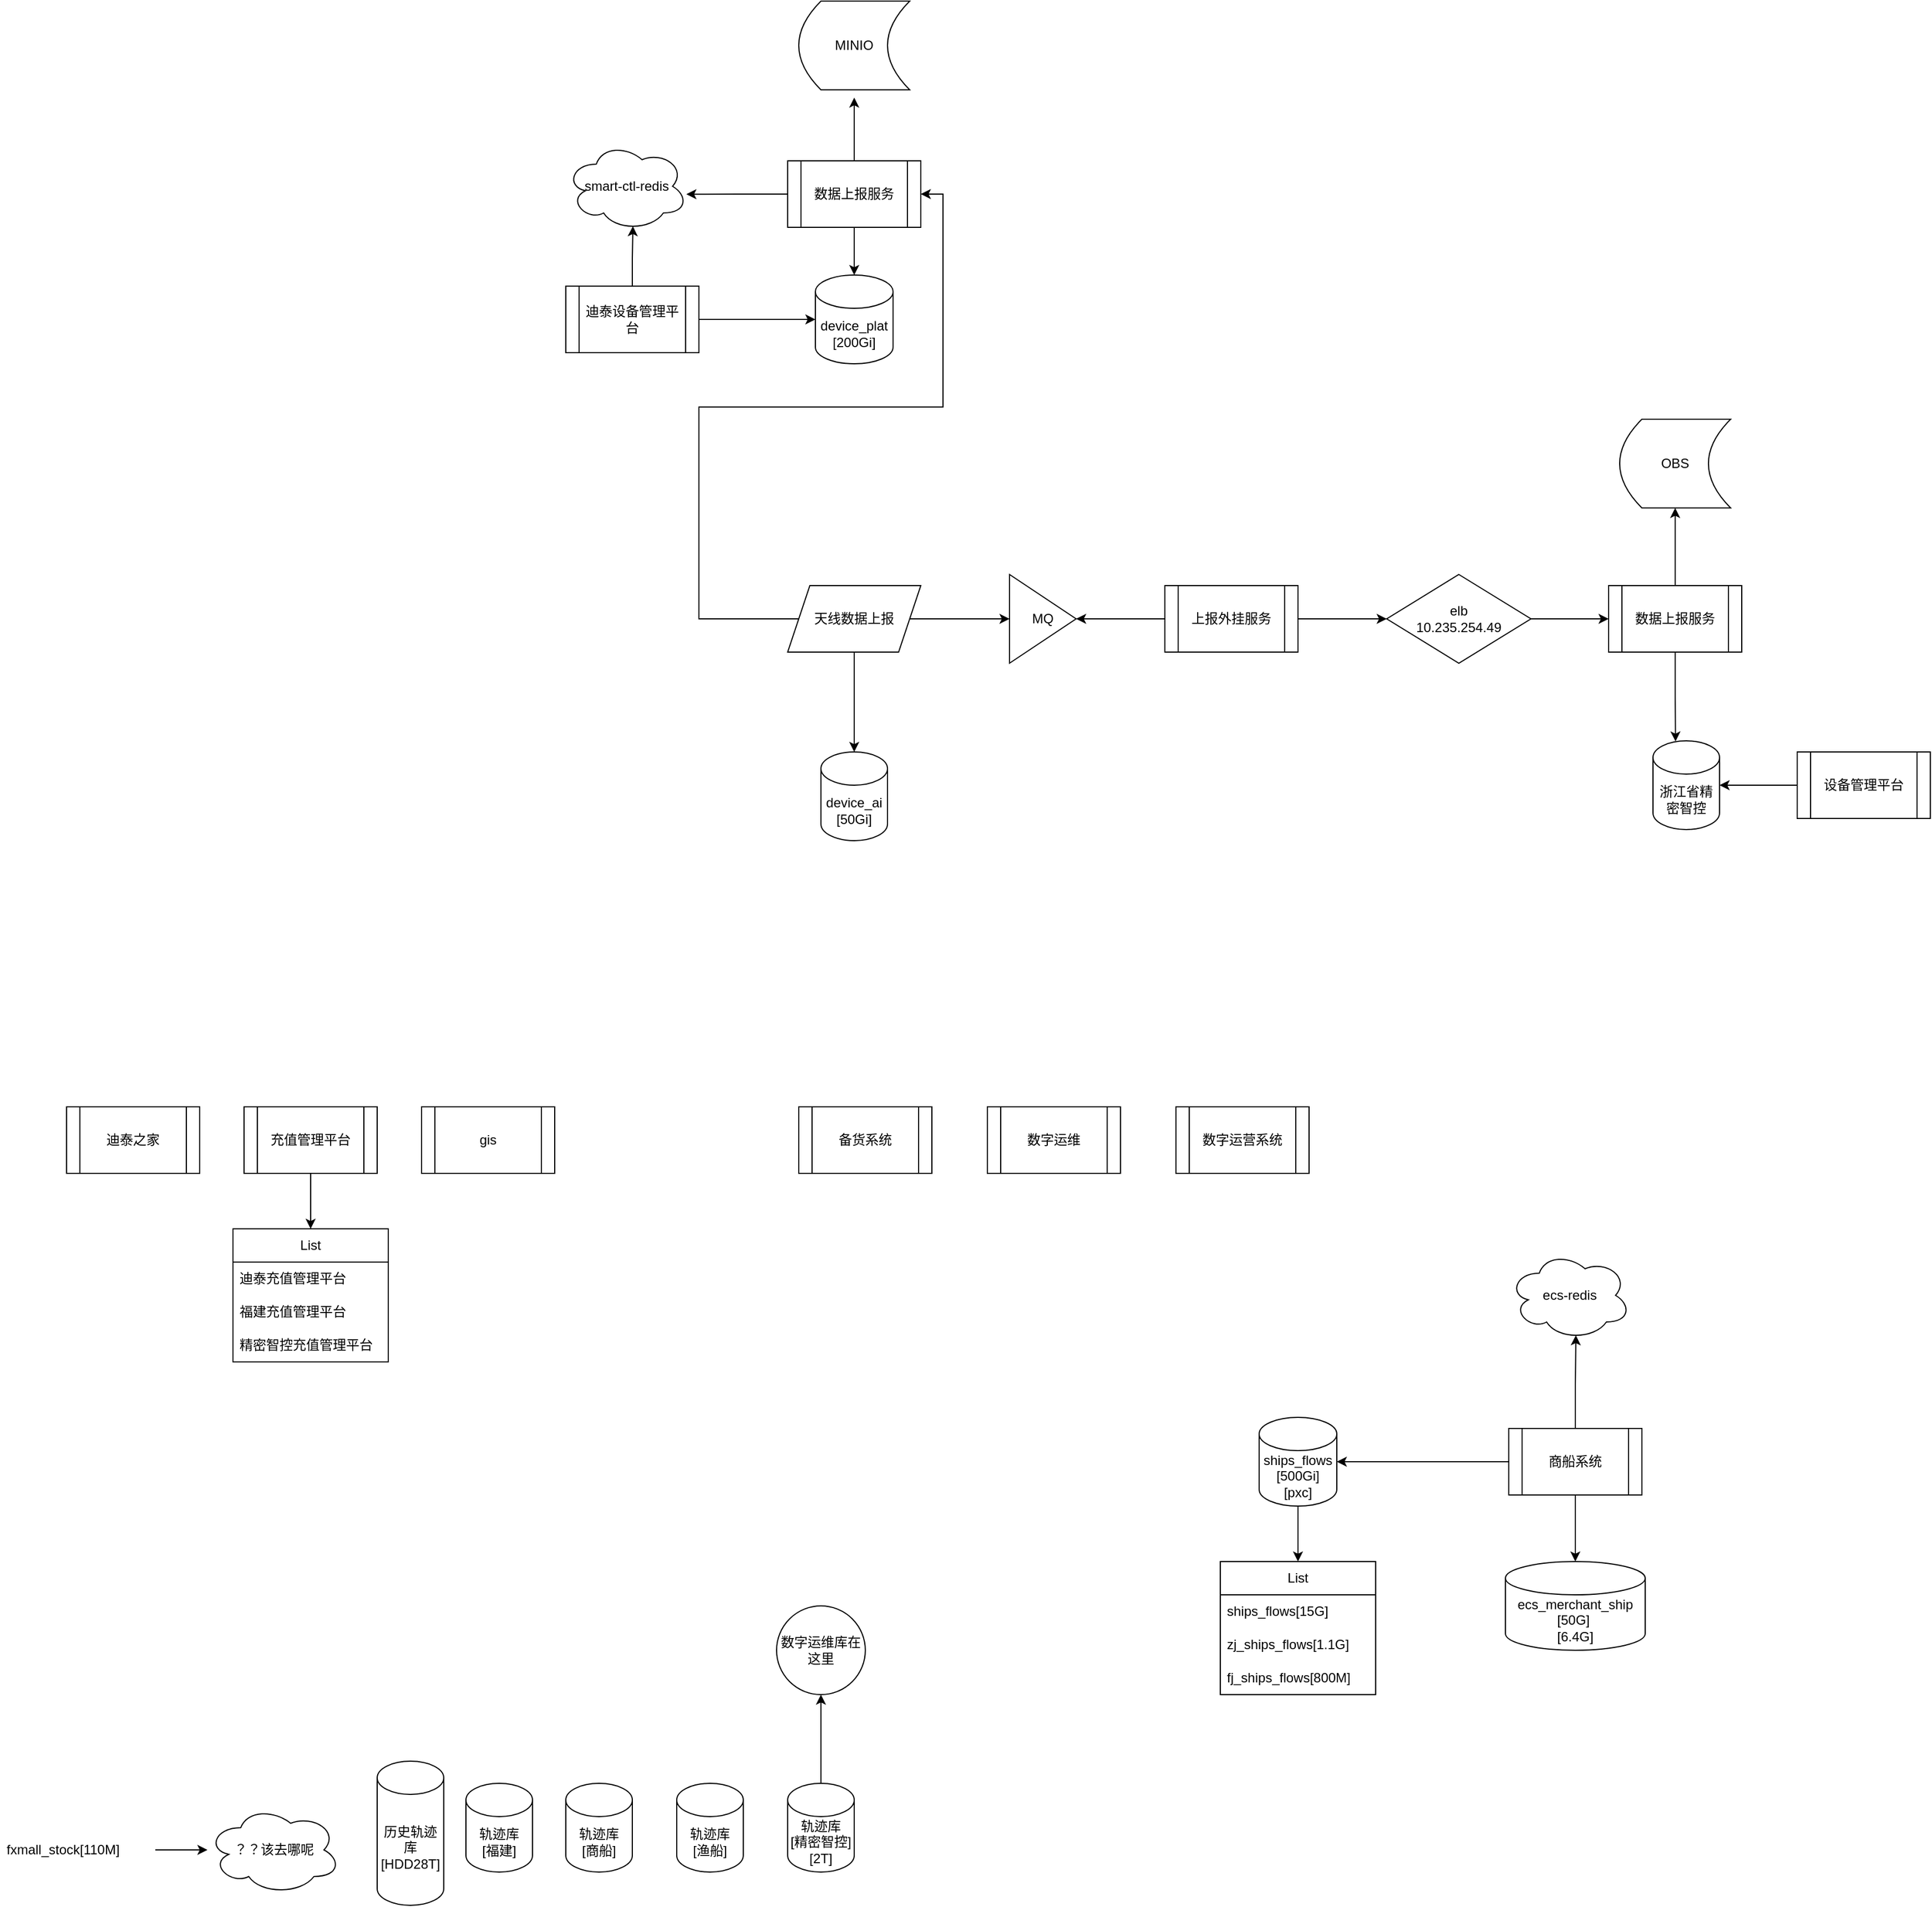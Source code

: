 <mxfile version="21.7.2" type="github">
  <diagram id="1JJ-UvxjRfw-XplDersZ" name="Page-1">
    <mxGraphModel dx="3137" dy="2744" grid="1" gridSize="10" guides="1" tooltips="1" connect="1" arrows="1" fold="1" page="1" pageScale="1" pageWidth="1169" pageHeight="827" math="0" shadow="0">
      <root>
        <mxCell id="0" />
        <mxCell id="1" parent="0" />
        <mxCell id="yJ9xiVmko6FUMowYA85W-11" style="edgeStyle=orthogonalEdgeStyle;rounded=0;orthogonalLoop=1;jettySize=auto;html=1;entryX=0.5;entryY=0;entryDx=0;entryDy=0;" edge="1" parent="1" source="yJ9xiVmko6FUMowYA85W-1" target="yJ9xiVmko6FUMowYA85W-4">
          <mxGeometry relative="1" as="geometry" />
        </mxCell>
        <mxCell id="yJ9xiVmko6FUMowYA85W-1" value="ships_flows&lt;br&gt;[500Gi]&lt;br&gt;[pxc]" style="shape=cylinder3;whiteSpace=wrap;html=1;boundedLbl=1;backgroundOutline=1;size=15;" vertex="1" parent="1">
          <mxGeometry x="1115" y="370" width="70" height="80" as="geometry" />
        </mxCell>
        <mxCell id="yJ9xiVmko6FUMowYA85W-2" value="ecs_merchant_ship&lt;div&gt;[50G]&amp;nbsp;&lt;/div&gt;&lt;div&gt;[6.4G]&lt;/div&gt;" style="shape=cylinder3;whiteSpace=wrap;html=1;boundedLbl=1;backgroundOutline=1;size=15;" vertex="1" parent="1">
          <mxGeometry x="1337" y="500" width="126" height="80" as="geometry" />
        </mxCell>
        <mxCell id="yJ9xiVmko6FUMowYA85W-3" value="device_ai&lt;br&gt;[50Gi]" style="shape=cylinder3;whiteSpace=wrap;html=1;boundedLbl=1;backgroundOutline=1;size=15;" vertex="1" parent="1">
          <mxGeometry x="720" y="-230" width="60" height="80" as="geometry" />
        </mxCell>
        <mxCell id="yJ9xiVmko6FUMowYA85W-4" value="List" style="swimlane;fontStyle=0;childLayout=stackLayout;horizontal=1;startSize=30;horizontalStack=0;resizeParent=1;resizeParentMax=0;resizeLast=0;collapsible=1;marginBottom=0;whiteSpace=wrap;html=1;" vertex="1" parent="1">
          <mxGeometry x="1080" y="500" width="140" height="120" as="geometry" />
        </mxCell>
        <mxCell id="yJ9xiVmko6FUMowYA85W-5" value="ships_flows[15G]" style="text;strokeColor=none;fillColor=none;align=left;verticalAlign=middle;spacingLeft=4;spacingRight=4;overflow=hidden;points=[[0,0.5],[1,0.5]];portConstraint=eastwest;rotatable=0;whiteSpace=wrap;html=1;" vertex="1" parent="yJ9xiVmko6FUMowYA85W-4">
          <mxGeometry y="30" width="140" height="30" as="geometry" />
        </mxCell>
        <mxCell id="yJ9xiVmko6FUMowYA85W-6" value="zj_ships_flows[1.1G]" style="text;strokeColor=none;fillColor=none;align=left;verticalAlign=middle;spacingLeft=4;spacingRight=4;overflow=hidden;points=[[0,0.5],[1,0.5]];portConstraint=eastwest;rotatable=0;whiteSpace=wrap;html=1;" vertex="1" parent="yJ9xiVmko6FUMowYA85W-4">
          <mxGeometry y="60" width="140" height="30" as="geometry" />
        </mxCell>
        <mxCell id="yJ9xiVmko6FUMowYA85W-28" value="fj_ships_flows[800M]" style="text;strokeColor=none;fillColor=none;align=left;verticalAlign=middle;spacingLeft=4;spacingRight=4;overflow=hidden;points=[[0,0.5],[1,0.5]];portConstraint=eastwest;rotatable=0;whiteSpace=wrap;html=1;" vertex="1" parent="yJ9xiVmko6FUMowYA85W-4">
          <mxGeometry y="90" width="140" height="30" as="geometry" />
        </mxCell>
        <mxCell id="yJ9xiVmko6FUMowYA85W-12" value="device_plat&lt;br&gt;[200Gi]" style="shape=cylinder3;whiteSpace=wrap;html=1;boundedLbl=1;backgroundOutline=1;size=15;" vertex="1" parent="1">
          <mxGeometry x="715" y="-660" width="70" height="80" as="geometry" />
        </mxCell>
        <mxCell id="yJ9xiVmko6FUMowYA85W-16" value="迪泰之家" style="shape=process;whiteSpace=wrap;html=1;backgroundOutline=1;" vertex="1" parent="1">
          <mxGeometry x="40" y="90" width="120" height="60" as="geometry" />
        </mxCell>
        <mxCell id="yJ9xiVmko6FUMowYA85W-17" value="充值管理平台" style="shape=process;whiteSpace=wrap;html=1;backgroundOutline=1;" vertex="1" parent="1">
          <mxGeometry x="200" y="90" width="120" height="60" as="geometry" />
        </mxCell>
        <mxCell id="yJ9xiVmko6FUMowYA85W-18" value="gis" style="shape=process;whiteSpace=wrap;html=1;backgroundOutline=1;" vertex="1" parent="1">
          <mxGeometry x="360" y="90" width="120" height="60" as="geometry" />
        </mxCell>
        <mxCell id="yJ9xiVmko6FUMowYA85W-41" style="edgeStyle=orthogonalEdgeStyle;rounded=0;orthogonalLoop=1;jettySize=auto;html=1;entryX=0.55;entryY=0.95;entryDx=0;entryDy=0;entryPerimeter=0;" edge="1" parent="1" source="yJ9xiVmko6FUMowYA85W-19" target="yJ9xiVmko6FUMowYA85W-40">
          <mxGeometry relative="1" as="geometry" />
        </mxCell>
        <mxCell id="yJ9xiVmko6FUMowYA85W-71" value="" style="edgeStyle=orthogonalEdgeStyle;rounded=0;orthogonalLoop=1;jettySize=auto;html=1;" edge="1" parent="1" source="yJ9xiVmko6FUMowYA85W-19" target="yJ9xiVmko6FUMowYA85W-2">
          <mxGeometry relative="1" as="geometry" />
        </mxCell>
        <mxCell id="yJ9xiVmko6FUMowYA85W-72" style="edgeStyle=orthogonalEdgeStyle;rounded=0;orthogonalLoop=1;jettySize=auto;html=1;exitX=0;exitY=0.5;exitDx=0;exitDy=0;entryX=1;entryY=0.5;entryDx=0;entryDy=0;entryPerimeter=0;" edge="1" parent="1" source="yJ9xiVmko6FUMowYA85W-19" target="yJ9xiVmko6FUMowYA85W-1">
          <mxGeometry relative="1" as="geometry" />
        </mxCell>
        <mxCell id="yJ9xiVmko6FUMowYA85W-19" value="商船系统" style="shape=process;whiteSpace=wrap;html=1;backgroundOutline=1;" vertex="1" parent="1">
          <mxGeometry x="1340" y="380" width="120" height="60" as="geometry" />
        </mxCell>
        <mxCell id="yJ9xiVmko6FUMowYA85W-20" value="备货系统" style="shape=process;whiteSpace=wrap;html=1;backgroundOutline=1;" vertex="1" parent="1">
          <mxGeometry x="700" y="90" width="120" height="60" as="geometry" />
        </mxCell>
        <mxCell id="yJ9xiVmko6FUMowYA85W-21" value="轨迹库&lt;br&gt;[商船]" style="shape=cylinder3;whiteSpace=wrap;html=1;boundedLbl=1;backgroundOutline=1;size=15;" vertex="1" parent="1">
          <mxGeometry x="490" y="700" width="60" height="80" as="geometry" />
        </mxCell>
        <mxCell id="yJ9xiVmko6FUMowYA85W-22" value="轨迹库&lt;br&gt;[渔船]" style="shape=cylinder3;whiteSpace=wrap;html=1;boundedLbl=1;backgroundOutline=1;size=15;" vertex="1" parent="1">
          <mxGeometry x="590" y="700" width="60" height="80" as="geometry" />
        </mxCell>
        <mxCell id="yJ9xiVmko6FUMowYA85W-23" value="List" style="swimlane;fontStyle=0;childLayout=stackLayout;horizontal=1;startSize=30;horizontalStack=0;resizeParent=1;resizeParentMax=0;resizeLast=0;collapsible=1;marginBottom=0;whiteSpace=wrap;html=1;" vertex="1" parent="1">
          <mxGeometry x="190" y="200" width="140" height="120" as="geometry" />
        </mxCell>
        <mxCell id="yJ9xiVmko6FUMowYA85W-24" value="迪泰充值管理平台" style="text;strokeColor=none;fillColor=none;align=left;verticalAlign=middle;spacingLeft=4;spacingRight=4;overflow=hidden;points=[[0,0.5],[1,0.5]];portConstraint=eastwest;rotatable=0;whiteSpace=wrap;html=1;" vertex="1" parent="yJ9xiVmko6FUMowYA85W-23">
          <mxGeometry y="30" width="140" height="30" as="geometry" />
        </mxCell>
        <mxCell id="yJ9xiVmko6FUMowYA85W-25" value="福建充值管理平台" style="text;strokeColor=none;fillColor=none;align=left;verticalAlign=middle;spacingLeft=4;spacingRight=4;overflow=hidden;points=[[0,0.5],[1,0.5]];portConstraint=eastwest;rotatable=0;whiteSpace=wrap;html=1;" vertex="1" parent="yJ9xiVmko6FUMowYA85W-23">
          <mxGeometry y="60" width="140" height="30" as="geometry" />
        </mxCell>
        <mxCell id="yJ9xiVmko6FUMowYA85W-26" value="精密智控充值管理平台" style="text;strokeColor=none;fillColor=none;align=left;verticalAlign=middle;spacingLeft=4;spacingRight=4;overflow=hidden;points=[[0,0.5],[1,0.5]];portConstraint=eastwest;rotatable=0;whiteSpace=wrap;html=1;" vertex="1" parent="yJ9xiVmko6FUMowYA85W-23">
          <mxGeometry y="90" width="140" height="30" as="geometry" />
        </mxCell>
        <mxCell id="yJ9xiVmko6FUMowYA85W-34" value="" style="edgeStyle=orthogonalEdgeStyle;rounded=0;orthogonalLoop=1;jettySize=auto;html=1;" edge="1" parent="1" source="yJ9xiVmko6FUMowYA85W-7" target="yJ9xiVmko6FUMowYA85W-33">
          <mxGeometry relative="1" as="geometry" />
        </mxCell>
        <mxCell id="yJ9xiVmko6FUMowYA85W-7" value="fxmall_stock[110M]" style="text;strokeColor=none;fillColor=none;align=left;verticalAlign=middle;spacingLeft=4;spacingRight=4;overflow=hidden;points=[[0,0.5],[1,0.5]];portConstraint=eastwest;rotatable=0;whiteSpace=wrap;html=1;" vertex="1" parent="1">
          <mxGeometry x="-20" y="745" width="140" height="30" as="geometry" />
        </mxCell>
        <mxCell id="yJ9xiVmko6FUMowYA85W-32" value="" style="edgeStyle=orthogonalEdgeStyle;rounded=0;orthogonalLoop=1;jettySize=auto;html=1;" edge="1" parent="1" source="yJ9xiVmko6FUMowYA85W-29" target="yJ9xiVmko6FUMowYA85W-31">
          <mxGeometry relative="1" as="geometry" />
        </mxCell>
        <mxCell id="yJ9xiVmko6FUMowYA85W-29" value="轨迹库&lt;br&gt;[精密智控]&lt;br&gt;[2T]" style="shape=cylinder3;whiteSpace=wrap;html=1;boundedLbl=1;backgroundOutline=1;size=15;" vertex="1" parent="1">
          <mxGeometry x="690" y="700" width="60" height="80" as="geometry" />
        </mxCell>
        <mxCell id="yJ9xiVmko6FUMowYA85W-30" value="数字运维" style="shape=process;whiteSpace=wrap;html=1;backgroundOutline=1;" vertex="1" parent="1">
          <mxGeometry x="870" y="90" width="120" height="60" as="geometry" />
        </mxCell>
        <mxCell id="yJ9xiVmko6FUMowYA85W-31" value="数字运维库在这里" style="ellipse;whiteSpace=wrap;html=1;" vertex="1" parent="1">
          <mxGeometry x="680" y="540" width="80" height="80" as="geometry" />
        </mxCell>
        <mxCell id="yJ9xiVmko6FUMowYA85W-33" value="？？该去哪呢" style="ellipse;shape=cloud;whiteSpace=wrap;html=1;" vertex="1" parent="1">
          <mxGeometry x="167" y="720" width="120" height="80" as="geometry" />
        </mxCell>
        <mxCell id="yJ9xiVmko6FUMowYA85W-35" value="" style="endArrow=classic;html=1;rounded=0;exitX=0.5;exitY=1;exitDx=0;exitDy=0;" edge="1" parent="1" source="yJ9xiVmko6FUMowYA85W-17" target="yJ9xiVmko6FUMowYA85W-23">
          <mxGeometry width="50" height="50" relative="1" as="geometry">
            <mxPoint x="820" y="600" as="sourcePoint" />
            <mxPoint x="870" y="550" as="targetPoint" />
          </mxGeometry>
        </mxCell>
        <mxCell id="yJ9xiVmko6FUMowYA85W-36" value="数字运营系统" style="shape=process;whiteSpace=wrap;html=1;backgroundOutline=1;" vertex="1" parent="1">
          <mxGeometry x="1040" y="90" width="120" height="60" as="geometry" />
        </mxCell>
        <mxCell id="yJ9xiVmko6FUMowYA85W-37" value="轨迹库&lt;br&gt;[福建]" style="shape=cylinder3;whiteSpace=wrap;html=1;boundedLbl=1;backgroundOutline=1;size=15;" vertex="1" parent="1">
          <mxGeometry x="400" y="700" width="60" height="80" as="geometry" />
        </mxCell>
        <mxCell id="yJ9xiVmko6FUMowYA85W-38" value="历史轨迹库&lt;br&gt;[HDD28T]&lt;br&gt;" style="shape=cylinder3;whiteSpace=wrap;html=1;boundedLbl=1;backgroundOutline=1;size=15;" vertex="1" parent="1">
          <mxGeometry x="320" y="680" width="60" height="130" as="geometry" />
        </mxCell>
        <mxCell id="yJ9xiVmko6FUMowYA85W-40" value="ecs-redis" style="ellipse;shape=cloud;whiteSpace=wrap;html=1;" vertex="1" parent="1">
          <mxGeometry x="1340" y="220" width="110" height="80" as="geometry" />
        </mxCell>
        <mxCell id="yJ9xiVmko6FUMowYA85W-45" style="edgeStyle=orthogonalEdgeStyle;rounded=0;orthogonalLoop=1;jettySize=auto;html=1;exitX=0;exitY=0.5;exitDx=0;exitDy=0;entryX=0.988;entryY=0.589;entryDx=0;entryDy=0;entryPerimeter=0;" edge="1" parent="1" source="yJ9xiVmko6FUMowYA85W-42" target="yJ9xiVmko6FUMowYA85W-43">
          <mxGeometry relative="1" as="geometry" />
        </mxCell>
        <mxCell id="yJ9xiVmko6FUMowYA85W-48" style="edgeStyle=orthogonalEdgeStyle;rounded=0;orthogonalLoop=1;jettySize=auto;html=1;" edge="1" parent="1" source="yJ9xiVmko6FUMowYA85W-42" target="yJ9xiVmko6FUMowYA85W-12">
          <mxGeometry relative="1" as="geometry" />
        </mxCell>
        <mxCell id="yJ9xiVmko6FUMowYA85W-70" style="edgeStyle=orthogonalEdgeStyle;rounded=0;orthogonalLoop=1;jettySize=auto;html=1;entryX=0.5;entryY=1.087;entryDx=0;entryDy=0;entryPerimeter=0;" edge="1" parent="1" source="yJ9xiVmko6FUMowYA85W-42" target="yJ9xiVmko6FUMowYA85W-69">
          <mxGeometry relative="1" as="geometry" />
        </mxCell>
        <mxCell id="yJ9xiVmko6FUMowYA85W-42" value="数据上报服务" style="shape=process;whiteSpace=wrap;html=1;backgroundOutline=1;" vertex="1" parent="1">
          <mxGeometry x="690" y="-763" width="120" height="60" as="geometry" />
        </mxCell>
        <mxCell id="yJ9xiVmko6FUMowYA85W-43" value="smart-ctl-redis" style="ellipse;shape=cloud;whiteSpace=wrap;html=1;" vertex="1" parent="1">
          <mxGeometry x="490" y="-780" width="110" height="80" as="geometry" />
        </mxCell>
        <mxCell id="yJ9xiVmko6FUMowYA85W-46" style="edgeStyle=orthogonalEdgeStyle;rounded=0;orthogonalLoop=1;jettySize=auto;html=1;exitX=0.5;exitY=0;exitDx=0;exitDy=0;entryX=0.55;entryY=0.95;entryDx=0;entryDy=0;entryPerimeter=0;" edge="1" parent="1" source="yJ9xiVmko6FUMowYA85W-44" target="yJ9xiVmko6FUMowYA85W-43">
          <mxGeometry relative="1" as="geometry" />
        </mxCell>
        <mxCell id="yJ9xiVmko6FUMowYA85W-49" style="edgeStyle=orthogonalEdgeStyle;rounded=0;orthogonalLoop=1;jettySize=auto;html=1;exitX=1;exitY=0.5;exitDx=0;exitDy=0;entryX=0;entryY=0.5;entryDx=0;entryDy=0;entryPerimeter=0;" edge="1" parent="1" source="yJ9xiVmko6FUMowYA85W-44" target="yJ9xiVmko6FUMowYA85W-12">
          <mxGeometry relative="1" as="geometry" />
        </mxCell>
        <mxCell id="yJ9xiVmko6FUMowYA85W-44" value="迪泰设备管理平台" style="shape=process;whiteSpace=wrap;html=1;backgroundOutline=1;" vertex="1" parent="1">
          <mxGeometry x="490" y="-650" width="120" height="60" as="geometry" />
        </mxCell>
        <mxCell id="yJ9xiVmko6FUMowYA85W-50" value="浙江省精密智控" style="shape=cylinder3;whiteSpace=wrap;html=1;boundedLbl=1;backgroundOutline=1;size=15;" vertex="1" parent="1">
          <mxGeometry x="1470" y="-240" width="60" height="80" as="geometry" />
        </mxCell>
        <mxCell id="yJ9xiVmko6FUMowYA85W-55" style="edgeStyle=orthogonalEdgeStyle;rounded=0;orthogonalLoop=1;jettySize=auto;html=1;entryX=0.339;entryY=0.007;entryDx=0;entryDy=0;entryPerimeter=0;" edge="1" parent="1" source="yJ9xiVmko6FUMowYA85W-51" target="yJ9xiVmko6FUMowYA85W-50">
          <mxGeometry relative="1" as="geometry" />
        </mxCell>
        <mxCell id="yJ9xiVmko6FUMowYA85W-68" style="edgeStyle=orthogonalEdgeStyle;rounded=0;orthogonalLoop=1;jettySize=auto;html=1;entryX=0.5;entryY=1;entryDx=0;entryDy=0;" edge="1" parent="1" source="yJ9xiVmko6FUMowYA85W-51" target="yJ9xiVmko6FUMowYA85W-67">
          <mxGeometry relative="1" as="geometry" />
        </mxCell>
        <mxCell id="yJ9xiVmko6FUMowYA85W-51" value="数据上报服务" style="shape=process;whiteSpace=wrap;html=1;backgroundOutline=1;" vertex="1" parent="1">
          <mxGeometry x="1430" y="-380" width="120" height="60" as="geometry" />
        </mxCell>
        <mxCell id="yJ9xiVmko6FUMowYA85W-56" style="edgeStyle=orthogonalEdgeStyle;rounded=0;orthogonalLoop=1;jettySize=auto;html=1;entryX=1;entryY=0.5;entryDx=0;entryDy=0;entryPerimeter=0;" edge="1" parent="1" source="yJ9xiVmko6FUMowYA85W-52" target="yJ9xiVmko6FUMowYA85W-50">
          <mxGeometry relative="1" as="geometry" />
        </mxCell>
        <mxCell id="yJ9xiVmko6FUMowYA85W-52" value="设备管理平台" style="shape=process;whiteSpace=wrap;html=1;backgroundOutline=1;" vertex="1" parent="1">
          <mxGeometry x="1600" y="-230" width="120" height="60" as="geometry" />
        </mxCell>
        <mxCell id="yJ9xiVmko6FUMowYA85W-54" style="edgeStyle=orthogonalEdgeStyle;rounded=0;orthogonalLoop=1;jettySize=auto;html=1;entryX=0;entryY=0.5;entryDx=0;entryDy=0;" edge="1" parent="1" source="yJ9xiVmko6FUMowYA85W-53" target="yJ9xiVmko6FUMowYA85W-51">
          <mxGeometry relative="1" as="geometry" />
        </mxCell>
        <mxCell id="yJ9xiVmko6FUMowYA85W-53" value="elb&lt;br&gt;10.235.254.49" style="rhombus;whiteSpace=wrap;html=1;" vertex="1" parent="1">
          <mxGeometry x="1230" y="-390" width="130" height="80" as="geometry" />
        </mxCell>
        <mxCell id="yJ9xiVmko6FUMowYA85W-63" value="" style="edgeStyle=orthogonalEdgeStyle;rounded=0;orthogonalLoop=1;jettySize=auto;html=1;" edge="1" parent="1" source="yJ9xiVmko6FUMowYA85W-57" target="yJ9xiVmko6FUMowYA85W-58">
          <mxGeometry relative="1" as="geometry" />
        </mxCell>
        <mxCell id="yJ9xiVmko6FUMowYA85W-65" value="" style="edgeStyle=orthogonalEdgeStyle;rounded=0;orthogonalLoop=1;jettySize=auto;html=1;" edge="1" parent="1" source="yJ9xiVmko6FUMowYA85W-57" target="yJ9xiVmko6FUMowYA85W-42">
          <mxGeometry relative="1" as="geometry">
            <Array as="points">
              <mxPoint x="610" y="-350" />
              <mxPoint x="610" y="-541" />
              <mxPoint x="830" y="-541" />
              <mxPoint x="830" y="-733" />
            </Array>
          </mxGeometry>
        </mxCell>
        <mxCell id="yJ9xiVmko6FUMowYA85W-66" style="edgeStyle=orthogonalEdgeStyle;rounded=0;orthogonalLoop=1;jettySize=auto;html=1;exitX=0.5;exitY=1;exitDx=0;exitDy=0;entryX=0.5;entryY=0;entryDx=0;entryDy=0;entryPerimeter=0;" edge="1" parent="1" source="yJ9xiVmko6FUMowYA85W-57" target="yJ9xiVmko6FUMowYA85W-3">
          <mxGeometry relative="1" as="geometry" />
        </mxCell>
        <mxCell id="yJ9xiVmko6FUMowYA85W-57" value="天线数据上报" style="shape=parallelogram;perimeter=parallelogramPerimeter;whiteSpace=wrap;html=1;fixedSize=1;" vertex="1" parent="1">
          <mxGeometry x="690" y="-380" width="120" height="60" as="geometry" />
        </mxCell>
        <mxCell id="yJ9xiVmko6FUMowYA85W-58" value="MQ" style="triangle;whiteSpace=wrap;html=1;" vertex="1" parent="1">
          <mxGeometry x="890" y="-390" width="60" height="80" as="geometry" />
        </mxCell>
        <mxCell id="yJ9xiVmko6FUMowYA85W-61" value="" style="edgeStyle=orthogonalEdgeStyle;rounded=0;orthogonalLoop=1;jettySize=auto;html=1;" edge="1" parent="1" source="yJ9xiVmko6FUMowYA85W-59" target="yJ9xiVmko6FUMowYA85W-58">
          <mxGeometry relative="1" as="geometry" />
        </mxCell>
        <mxCell id="yJ9xiVmko6FUMowYA85W-64" value="" style="edgeStyle=orthogonalEdgeStyle;rounded=0;orthogonalLoop=1;jettySize=auto;html=1;" edge="1" parent="1" source="yJ9xiVmko6FUMowYA85W-59" target="yJ9xiVmko6FUMowYA85W-53">
          <mxGeometry relative="1" as="geometry" />
        </mxCell>
        <mxCell id="yJ9xiVmko6FUMowYA85W-59" value="上报外挂服务" style="shape=process;whiteSpace=wrap;html=1;backgroundOutline=1;" vertex="1" parent="1">
          <mxGeometry x="1030" y="-380" width="120" height="60" as="geometry" />
        </mxCell>
        <mxCell id="yJ9xiVmko6FUMowYA85W-67" value="OBS" style="shape=dataStorage;whiteSpace=wrap;html=1;fixedSize=1;" vertex="1" parent="1">
          <mxGeometry x="1440" y="-530" width="100" height="80" as="geometry" />
        </mxCell>
        <mxCell id="yJ9xiVmko6FUMowYA85W-69" value="MINIO" style="shape=dataStorage;whiteSpace=wrap;html=1;fixedSize=1;" vertex="1" parent="1">
          <mxGeometry x="700" y="-907" width="100" height="80" as="geometry" />
        </mxCell>
      </root>
    </mxGraphModel>
  </diagram>
</mxfile>
